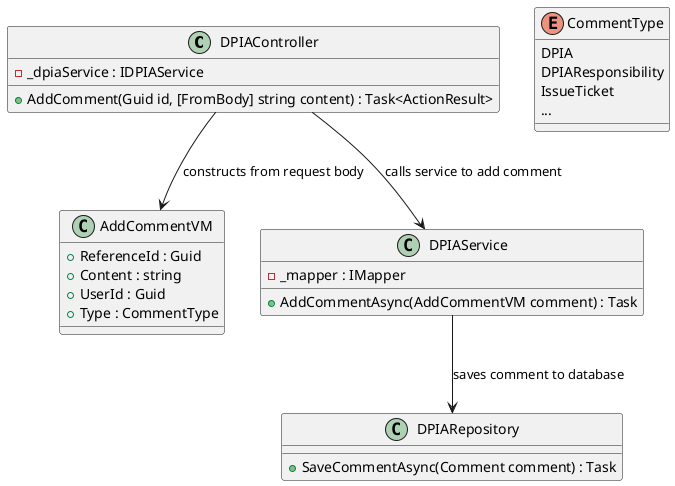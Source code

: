 @startuml

class DPIAController {
    -_dpiaService : IDPIAService

    +AddComment(Guid id, [FromBody] string content) : Task<ActionResult>
}

class AddCommentVM {
    +ReferenceId : Guid
    +Content : string
    +UserId : Guid
    +Type : CommentType
}

enum CommentType {
    DPIA
    DPIAResponsibility
    IssueTicket
    ...
}

class DPIAService {
    -_mapper : IMapper

    +AddCommentAsync(AddCommentVM comment) : Task
}

class DPIARepository {
    +SaveCommentAsync(Comment comment) : Task
}

DPIAController --> AddCommentVM : "constructs from request body"
DPIAController --> DPIAService : "calls service to add comment"
DPIAService --> DPIARepository : "saves comment to database"

@enduml